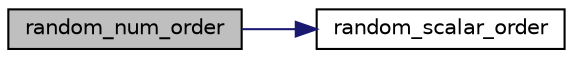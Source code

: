 digraph "random_num_order"
{
  edge [fontname="Helvetica",fontsize="10",labelfontname="Helvetica",labelfontsize="10"];
  node [fontname="Helvetica",fontsize="10",shape=record];
  rankdir="LR";
  Node61 [label="random_num_order",height=0.2,width=0.4,color="black", fillcolor="grey75", style="filled", fontcolor="black"];
  Node61 -> Node62 [color="midnightblue",fontsize="10",style="solid",fontname="Helvetica"];
  Node62 [label="random_scalar_order",height=0.2,width=0.4,color="black", fillcolor="white", style="filled",URL="$tests_8c.html#a01cf4b4fc9b4ab8cb3e04fd3dc2ff57f"];
}
